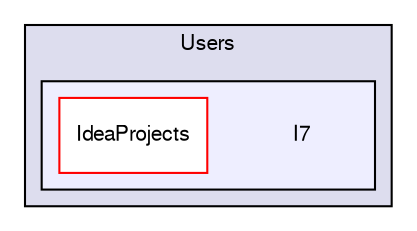 digraph "C:/Users/I7" {
  bgcolor=transparent;
  compound=true
  node [ fontsize="10", fontname="FreeSans"];
  edge [ labelfontsize="10", labelfontname="FreeSans"];
  subgraph clusterdir_8ceffd4ee35c3518d4e8bdc7e638efe8 {
    graph [ bgcolor="#ddddee", pencolor="black", label="Users" fontname="FreeSans", fontsize="10", URL="dir_8ceffd4ee35c3518d4e8bdc7e638efe8.html"]
  subgraph clusterdir_2bd5426949c4fa1ebf51a4339d9bd9fd {
    graph [ bgcolor="#eeeeff", pencolor="black", label="" URL="dir_2bd5426949c4fa1ebf51a4339d9bd9fd.html"];
    dir_2bd5426949c4fa1ebf51a4339d9bd9fd [shape=plaintext label="I7"];
    dir_4f6f11d912917d61ea9a33ce34d11fcc [shape=box label="IdeaProjects" color="red" fillcolor="white" style="filled" URL="dir_4f6f11d912917d61ea9a33ce34d11fcc.html"];
  }
  }
}
